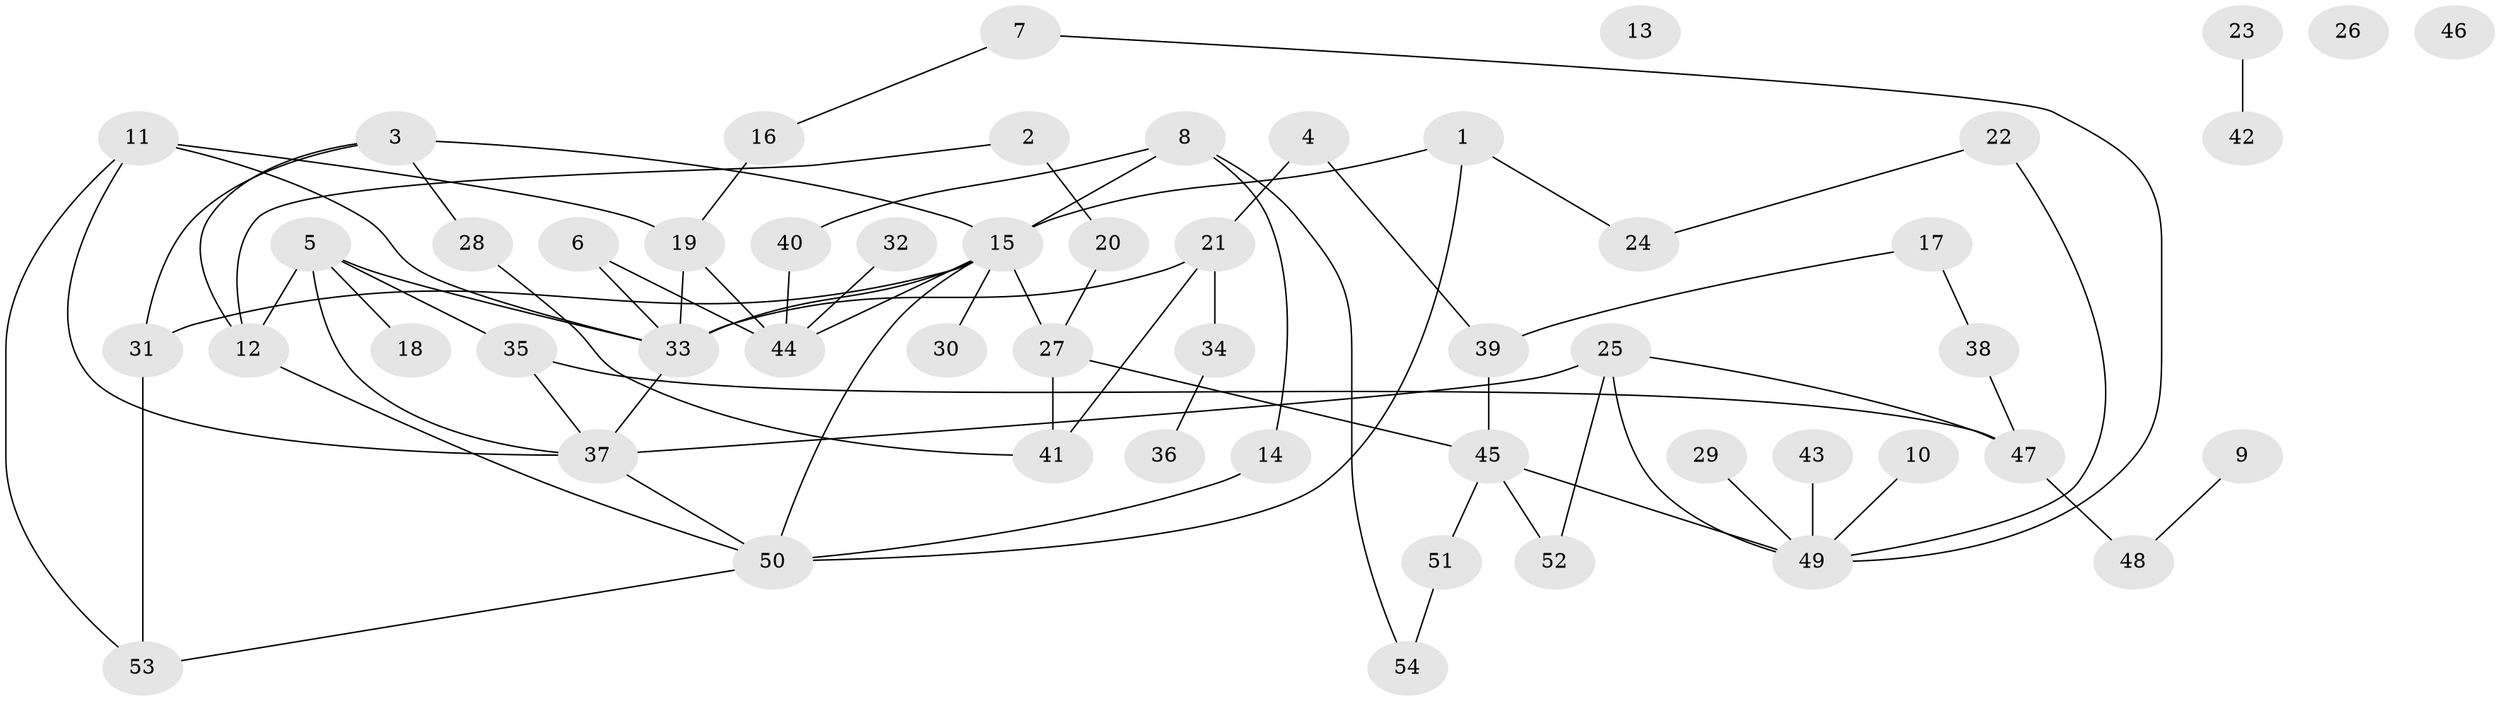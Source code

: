 // coarse degree distribution, {2: 0.34375, 0: 0.09375, 5: 0.0625, 1: 0.28125, 4: 0.0625, 7: 0.125, 3: 0.03125}
// Generated by graph-tools (version 1.1) at 2025/42/03/04/25 21:42:17]
// undirected, 54 vertices, 75 edges
graph export_dot {
graph [start="1"]
  node [color=gray90,style=filled];
  1;
  2;
  3;
  4;
  5;
  6;
  7;
  8;
  9;
  10;
  11;
  12;
  13;
  14;
  15;
  16;
  17;
  18;
  19;
  20;
  21;
  22;
  23;
  24;
  25;
  26;
  27;
  28;
  29;
  30;
  31;
  32;
  33;
  34;
  35;
  36;
  37;
  38;
  39;
  40;
  41;
  42;
  43;
  44;
  45;
  46;
  47;
  48;
  49;
  50;
  51;
  52;
  53;
  54;
  1 -- 15;
  1 -- 24;
  1 -- 50;
  2 -- 12;
  2 -- 20;
  3 -- 12;
  3 -- 15;
  3 -- 28;
  3 -- 31;
  4 -- 21;
  4 -- 39;
  5 -- 12;
  5 -- 18;
  5 -- 33;
  5 -- 35;
  5 -- 37;
  6 -- 33;
  6 -- 44;
  7 -- 16;
  7 -- 49;
  8 -- 14;
  8 -- 15;
  8 -- 40;
  8 -- 54;
  9 -- 48;
  10 -- 49;
  11 -- 19;
  11 -- 33;
  11 -- 37;
  11 -- 53;
  12 -- 50;
  14 -- 50;
  15 -- 27;
  15 -- 30;
  15 -- 31;
  15 -- 33;
  15 -- 44;
  15 -- 50;
  16 -- 19;
  17 -- 38;
  17 -- 39;
  19 -- 33;
  19 -- 44;
  20 -- 27;
  21 -- 33;
  21 -- 34;
  21 -- 41;
  22 -- 24;
  22 -- 49;
  23 -- 42;
  25 -- 37;
  25 -- 47;
  25 -- 49;
  25 -- 52;
  27 -- 41;
  27 -- 45;
  28 -- 41;
  29 -- 49;
  31 -- 53;
  32 -- 44;
  33 -- 37;
  34 -- 36;
  35 -- 37;
  35 -- 47;
  37 -- 50;
  38 -- 47;
  39 -- 45;
  40 -- 44;
  43 -- 49;
  45 -- 49;
  45 -- 51;
  45 -- 52;
  47 -- 48;
  50 -- 53;
  51 -- 54;
}
